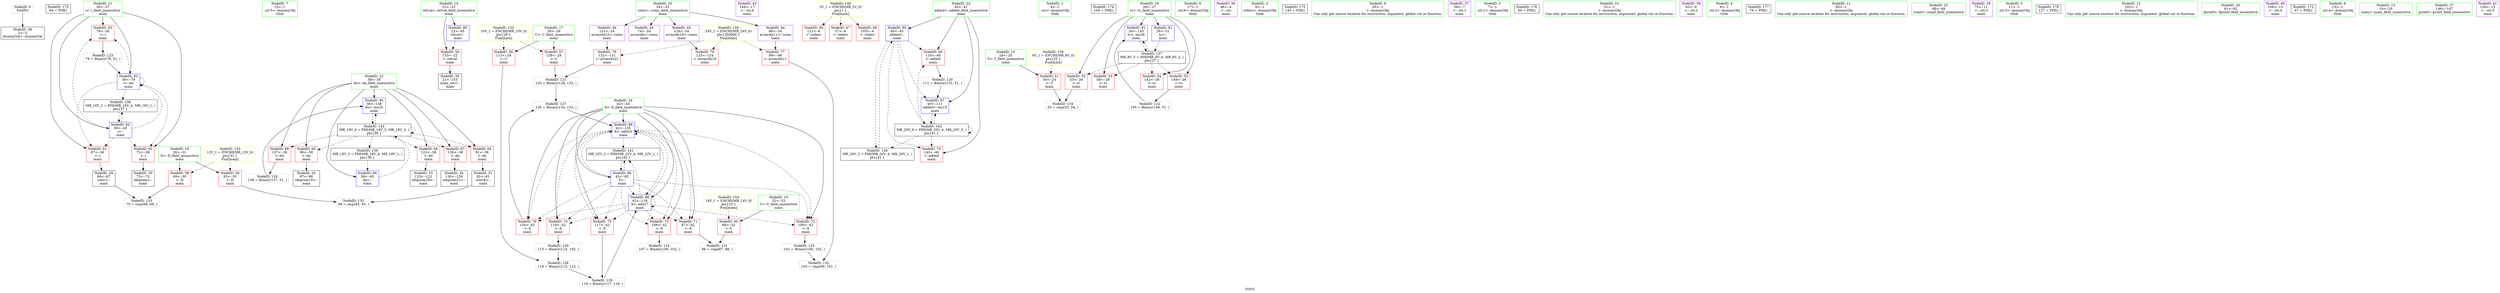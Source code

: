 digraph "SVFG" {
	label="SVFG";

	Node0x556f9390a000 [shape=record,color=grey,label="{NodeID: 0\nNullPtr}"];
	Node0x556f9390a000 -> Node0x556f939200f0[style=solid];
	Node0x556f93938e10 [shape=record,color=black,label="{NodeID: 173\n64 = PHI()\n}"];
	Node0x556f93923f90 [shape=record,color=blue,label="{NodeID: 90\n38\<--138\ndn\<--inc25\nmain\n}"];
	Node0x556f93923f90 -> Node0x556f9392f190[style=dashed];
	Node0x556f93908f80 [shape=record,color=green,label="{NodeID: 7\n15\<--1\n.str.5\<--dummyObj\nGlob }"];
	Node0x556f9391f5e0 [shape=record,color=green,label="{NodeID: 14\n22\<--23\nretval\<--retval_field_insensitive\nmain\n}"];
	Node0x556f9391f5e0 -> Node0x556f9390a340[style=solid];
	Node0x556f9391f5e0 -> Node0x556f93923770[style=solid];
	Node0x556f9391fb10 [shape=record,color=green,label="{NodeID: 21\n36\<--37\ni\<--i_field_insensitive\nmain\n}"];
	Node0x556f9391fb10 -> Node0x556f93922800[style=solid];
	Node0x556f9391fb10 -> Node0x556f939228d0[style=solid];
	Node0x556f9391fb10 -> Node0x556f939229a0[style=solid];
	Node0x556f9391fb10 -> Node0x556f93923910[style=solid];
	Node0x556f9391fb10 -> Node0x556f939239e0[style=solid];
	Node0x556f939200f0 [shape=record,color=black,label="{NodeID: 28\n2\<--3\ndummyVal\<--dummyVal\n}"];
	Node0x556f939206d0 [shape=record,color=black,label="{NodeID: 35\n21\<--153\nmain_ret\<--\nmain\n}"];
	Node0x556f939269b0 [shape=record,color=grey,label="{NodeID: 125\n101 = Binary(100, 102, )\n}"];
	Node0x556f939269b0 -> Node0x556f93921e30[style=solid];
	Node0x556f93920c80 [shape=record,color=purple,label="{NodeID: 42\n144\<--17\n\<--.str.6\nmain\n}"];
	Node0x556f93921e30 [shape=record,color=grey,label="{NodeID: 132\n103 = cmp(99, 101, )\n}"];
	Node0x556f9390a270 [shape=record,color=red,label="{NodeID: 49\n121\<--6\n\<--stderr\nmain\n}"];
	Node0x556f9392d390 [shape=record,color=black,label="{NodeID: 139\nMR_18V_2 = PHI(MR_18V_4, MR_18V_1, )\npts\{39 \}\n}"];
	Node0x556f9392d390 -> Node0x556f93923ab0[style=dashed];
	Node0x556f939223f0 [shape=record,color=red,label="{NodeID: 56\n113\<--28\n\<--C\nmain\n}"];
	Node0x556f939223f0 -> Node0x556f93926e30[style=solid];
	Node0x556f939229a0 [shape=record,color=red,label="{NodeID: 63\n78\<--36\n\<--i\nmain\n}"];
	Node0x556f939229a0 -> Node0x556f939266b0[style=solid];
	Node0x556f93930f30 [shape=record,color=yellow,style=double,label="{NodeID: 153\n12V_1 = ENCHI(MR_12V_0)\npts\{31 \}\nFun[main]}"];
	Node0x556f93930f30 -> Node0x556f93922590[style=dashed];
	Node0x556f93930f30 -> Node0x556f93922660[style=dashed];
	Node0x556f93922f50 [shape=record,color=red,label="{NodeID: 70\n143\<--40\n\<--added\nmain\n}"];
	Node0x556f93923500 [shape=record,color=red,label="{NodeID: 77\n99\<--98\n\<--arrayidx11\nmain\n}"];
	Node0x556f93923500 -> Node0x556f93921e30[style=solid];
	Node0x556f93923ab0 [shape=record,color=blue,label="{NodeID: 84\n38\<--45\ndn\<--\nmain\n}"];
	Node0x556f93923ab0 -> Node0x556f9392f190[style=dashed];
	Node0x556f93909130 [shape=record,color=green,label="{NodeID: 1\n4\<--1\n.str\<--dummyObj\nGlob }"];
	Node0x556f93938f10 [shape=record,color=black,label="{NodeID: 174\n109 = PHI()\n}"];
	Node0x556f93924060 [shape=record,color=blue,label="{NodeID: 91\n26\<--150\ntc\<--inc28\nmain\n}"];
	Node0x556f93924060 -> Node0x556f9392c990[style=dashed];
	Node0x556f9391ef70 [shape=record,color=green,label="{NodeID: 8\n17\<--1\n.str.6\<--dummyObj\nGlob }"];
	Node0x556f9391f670 [shape=record,color=green,label="{NodeID: 15\n24\<--25\nT\<--T_field_insensitive\nmain\n}"];
	Node0x556f9391f670 -> Node0x556f9390a410[style=solid];
	Node0x556f9391fbe0 [shape=record,color=green,label="{NodeID: 22\n38\<--39\ndn\<--dn_field_insensitive\nmain\n}"];
	Node0x556f9391fbe0 -> Node0x556f93922a70[style=solid];
	Node0x556f9391fbe0 -> Node0x556f93922b40[style=solid];
	Node0x556f9391fbe0 -> Node0x556f93922c10[style=solid];
	Node0x556f9391fbe0 -> Node0x556f93922ce0[style=solid];
	Node0x556f9391fbe0 -> Node0x556f93922db0[style=solid];
	Node0x556f9391fbe0 -> Node0x556f93923ab0[style=solid];
	Node0x556f9391fbe0 -> Node0x556f93923f90[style=solid];
	Node0x556f939201f0 [shape=record,color=black,label="{NodeID: 29\n68\<--67\nconv\<--\nmain\n}"];
	Node0x556f939201f0 -> Node0x556f93921fb0[style=solid];
	Node0x556f939207a0 [shape=record,color=purple,label="{NodeID: 36\n46\<--4\n\<--.str\nmain\n}"];
	Node0x556f93926b30 [shape=record,color=grey,label="{NodeID: 126\n138 = Binary(137, 51, )\n}"];
	Node0x556f93926b30 -> Node0x556f93923f90[style=solid];
	Node0x556f93920d50 [shape=record,color=purple,label="{NodeID: 43\n74\<--34\narrayidx\<--coins\nmain\n}"];
	Node0x556f93921fb0 [shape=record,color=grey,label="{NodeID: 133\n70 = cmp(68, 69, )\n}"];
	Node0x556f9390a340 [shape=record,color=red,label="{NodeID: 50\n153\<--22\n\<--retval\nmain\n}"];
	Node0x556f9390a340 -> Node0x556f939206d0[style=solid];
	Node0x556f9392d890 [shape=record,color=black,label="{NodeID: 140\nMR_20V_2 = PHI(MR_20V_4, MR_20V_1, )\npts\{41 \}\n}"];
	Node0x556f9392d890 -> Node0x556f93923b80[style=dashed];
	Node0x556f939224c0 [shape=record,color=red,label="{NodeID: 57\n128\<--28\n\<--C\nmain\n}"];
	Node0x556f939224c0 -> Node0x556f939263b0[style=solid];
	Node0x556f93922a70 [shape=record,color=red,label="{NodeID: 64\n91\<--38\n\<--dn\nmain\n}"];
	Node0x556f93922a70 -> Node0x556f93920390[style=solid];
	Node0x556f93931010 [shape=record,color=yellow,style=double,label="{NodeID: 154\n14V_1 = ENCHI(MR_14V_0)\npts\{33 \}\nFun[main]}"];
	Node0x556f93931010 -> Node0x556f93922730[style=dashed];
	Node0x556f93923020 [shape=record,color=red,label="{NodeID: 71\n87\<--42\n\<--X\nmain\n}"];
	Node0x556f93923020 -> Node0x556f93921cb0[style=solid];
	Node0x556f939235d0 [shape=record,color=red,label="{NodeID: 78\n125\<--124\n\<--arrayidx19\nmain\n}"];
	Node0x556f93923b80 [shape=record,color=blue,label="{NodeID: 85\n40\<--45\nadded\<--\nmain\n}"];
	Node0x556f93923b80 -> Node0x556f93922e80[style=dashed];
	Node0x556f93923b80 -> Node0x556f93922f50[style=dashed];
	Node0x556f93923b80 -> Node0x556f93923d20[style=dashed];
	Node0x556f93923b80 -> Node0x556f9392d890[style=dashed];
	Node0x556f93923b80 -> Node0x556f9392e790[style=dashed];
	Node0x556f93908d70 [shape=record,color=green,label="{NodeID: 2\n6\<--1\nstderr\<--dummyObj\nGlob }"];
	Node0x556f939392c0 [shape=record,color=black,label="{NodeID: 175\n145 = PHI()\n}"];
	Node0x556f9391f000 [shape=record,color=green,label="{NodeID: 9\n45\<--1\n\<--dummyObj\nCan only get source location for instruction, argument, global var or function.}"];
	Node0x556f9391f700 [shape=record,color=green,label="{NodeID: 16\n26\<--27\ntc\<--tc_field_insensitive\nmain\n}"];
	Node0x556f9391f700 -> Node0x556f9390a4e0[style=solid];
	Node0x556f9391f700 -> Node0x556f93922180[style=solid];
	Node0x556f9391f700 -> Node0x556f93922250[style=solid];
	Node0x556f9391f700 -> Node0x556f93922320[style=solid];
	Node0x556f9391f700 -> Node0x556f93923840[style=solid];
	Node0x556f9391f700 -> Node0x556f93924060[style=solid];
	Node0x556f9391fcb0 [shape=record,color=green,label="{NodeID: 23\n40\<--41\nadded\<--added_field_insensitive\nmain\n}"];
	Node0x556f9391fcb0 -> Node0x556f93922e80[style=solid];
	Node0x556f9391fcb0 -> Node0x556f93922f50[style=solid];
	Node0x556f9391fcb0 -> Node0x556f93923b80[style=solid];
	Node0x556f9391fcb0 -> Node0x556f93923d20[style=solid];
	Node0x556f939202c0 [shape=record,color=black,label="{NodeID: 30\n73\<--72\nidxprom\<--\nmain\n}"];
	Node0x556f93926230 [shape=record,color=grey,label="{NodeID: 120\n111 = Binary(110, 51, )\n}"];
	Node0x556f93926230 -> Node0x556f93923d20[style=solid];
	Node0x556f93920870 [shape=record,color=purple,label="{NodeID: 37\n59\<--7\n\<--.str.1\nmain\n}"];
	Node0x556f93926cb0 [shape=record,color=grey,label="{NodeID: 127\n135 = Binary(134, 133, )\n}"];
	Node0x556f93926cb0 -> Node0x556f93923ec0[style=solid];
	Node0x556f93920e20 [shape=record,color=purple,label="{NodeID: 44\n98\<--34\narrayidx11\<--coins\nmain\n}"];
	Node0x556f93920e20 -> Node0x556f93923500[style=solid];
	Node0x556f93927f80 [shape=record,color=grey,label="{NodeID: 134\n55 = cmp(53, 54, )\n}"];
	Node0x556f9390a410 [shape=record,color=red,label="{NodeID: 51\n54\<--24\n\<--T\nmain\n}"];
	Node0x556f9390a410 -> Node0x556f93927f80[style=solid];
	Node0x556f9392dd90 [shape=record,color=black,label="{NodeID: 141\nMR_22V_2 = PHI(MR_22V_4, MR_22V_1, )\npts\{43 \}\n}"];
	Node0x556f9392dd90 -> Node0x556f93923c50[style=dashed];
	Node0x556f93922590 [shape=record,color=red,label="{NodeID: 58\n69\<--30\n\<--D\nmain\n}"];
	Node0x556f93922590 -> Node0x556f93921fb0[style=solid];
	Node0x556f93930090 [shape=record,color=yellow,style=double,label="{NodeID: 148\n2V_1 = ENCHI(MR_2V_0)\npts\{1 \}\nFun[main]}"];
	Node0x556f93930090 -> Node0x556f93921090[style=dashed];
	Node0x556f93930090 -> Node0x556f9390a1a0[style=dashed];
	Node0x556f93930090 -> Node0x556f9390a270[style=dashed];
	Node0x556f93922b40 [shape=record,color=red,label="{NodeID: 65\n96\<--38\n\<--dn\nmain\n}"];
	Node0x556f93922b40 -> Node0x556f93920460[style=solid];
	Node0x556f939230f0 [shape=record,color=red,label="{NodeID: 72\n100\<--42\n\<--X\nmain\n}"];
	Node0x556f939230f0 -> Node0x556f939269b0[style=solid];
	Node0x556f939236a0 [shape=record,color=red,label="{NodeID: 79\n132\<--131\n\<--arrayidx22\nmain\n}"];
	Node0x556f939236a0 -> Node0x556f939263b0[style=solid];
	Node0x556f93923c50 [shape=record,color=blue,label="{NodeID: 86\n42\<--85\nX\<--\nmain\n}"];
	Node0x556f93923c50 -> Node0x556f93923020[style=dashed];
	Node0x556f93923c50 -> Node0x556f939230f0[style=dashed];
	Node0x556f93923c50 -> Node0x556f939231c0[style=dashed];
	Node0x556f93923c50 -> Node0x556f93923290[style=dashed];
	Node0x556f93923c50 -> Node0x556f93923360[style=dashed];
	Node0x556f93923c50 -> Node0x556f93923430[style=dashed];
	Node0x556f93923c50 -> Node0x556f93923df0[style=dashed];
	Node0x556f93923c50 -> Node0x556f93923ec0[style=dashed];
	Node0x556f93923c50 -> Node0x556f9392dd90[style=dashed];
	Node0x556f93908e00 [shape=record,color=green,label="{NodeID: 3\n7\<--1\n.str.1\<--dummyObj\nGlob }"];
	Node0x556f939393c0 [shape=record,color=black,label="{NodeID: 176\n60 = PHI()\n}"];
	Node0x556f9391f0d0 [shape=record,color=green,label="{NodeID: 10\n51\<--1\n\<--dummyObj\nCan only get source location for instruction, argument, global var or function.}"];
	Node0x556f9391f7d0 [shape=record,color=green,label="{NodeID: 17\n28\<--29\nC\<--C_field_insensitive\nmain\n}"];
	Node0x556f9391f7d0 -> Node0x556f939223f0[style=solid];
	Node0x556f9391f7d0 -> Node0x556f939224c0[style=solid];
	Node0x556f9391fd80 [shape=record,color=green,label="{NodeID: 24\n42\<--43\nX\<--X_field_insensitive\nmain\n}"];
	Node0x556f9391fd80 -> Node0x556f93923020[style=solid];
	Node0x556f9391fd80 -> Node0x556f939230f0[style=solid];
	Node0x556f9391fd80 -> Node0x556f939231c0[style=solid];
	Node0x556f9391fd80 -> Node0x556f93923290[style=solid];
	Node0x556f9391fd80 -> Node0x556f93923360[style=solid];
	Node0x556f9391fd80 -> Node0x556f93923430[style=solid];
	Node0x556f9391fd80 -> Node0x556f93923c50[style=solid];
	Node0x556f9391fd80 -> Node0x556f93923df0[style=solid];
	Node0x556f9391fd80 -> Node0x556f93923ec0[style=solid];
	Node0x556f93920390 [shape=record,color=black,label="{NodeID: 31\n92\<--91\nconv8\<--\nmain\n}"];
	Node0x556f93920390 -> Node0x556f939280c0[style=solid];
	Node0x556f939263b0 [shape=record,color=grey,label="{NodeID: 121\n133 = Binary(128, 132, )\n}"];
	Node0x556f939263b0 -> Node0x556f93926cb0[style=solid];
	Node0x556f93920940 [shape=record,color=purple,label="{NodeID: 38\n63\<--9\n\<--.str.2\nmain\n}"];
	Node0x556f93926e30 [shape=record,color=grey,label="{NodeID: 128\n116 = Binary(113, 115, )\n}"];
	Node0x556f93926e30 -> Node0x556f939219b0[style=solid];
	Node0x556f93920ef0 [shape=record,color=purple,label="{NodeID: 45\n124\<--34\narrayidx19\<--coins\nmain\n}"];
	Node0x556f93920ef0 -> Node0x556f939235d0[style=solid];
	Node0x556f939280c0 [shape=record,color=grey,label="{NodeID: 135\n94 = cmp(92, 93, )\n}"];
	Node0x556f9390a4e0 [shape=record,color=red,label="{NodeID: 52\n53\<--26\n\<--tc\nmain\n}"];
	Node0x556f9390a4e0 -> Node0x556f93927f80[style=solid];
	Node0x556f93922660 [shape=record,color=red,label="{NodeID: 59\n93\<--30\n\<--D\nmain\n}"];
	Node0x556f93922660 -> Node0x556f939280c0[style=solid];
	Node0x556f93922c10 [shape=record,color=red,label="{NodeID: 66\n122\<--38\n\<--dn\nmain\n}"];
	Node0x556f93922c10 -> Node0x556f93920530[style=solid];
	Node0x556f939231c0 [shape=record,color=red,label="{NodeID: 73\n106\<--42\n\<--X\nmain\n}"];
	Node0x556f939231c0 -> Node0x556f93926830[style=solid];
	Node0x556f93923770 [shape=record,color=blue,label="{NodeID: 80\n22\<--45\nretval\<--\nmain\n}"];
	Node0x556f93923770 -> Node0x556f9390a340[style=dashed];
	Node0x556f93923d20 [shape=record,color=blue,label="{NodeID: 87\n40\<--111\nadded\<--inc15\nmain\n}"];
	Node0x556f93923d20 -> Node0x556f9392e790[style=dashed];
	Node0x556f9391ec30 [shape=record,color=green,label="{NodeID: 4\n9\<--1\n.str.2\<--dummyObj\nGlob }"];
	Node0x556f939394c0 [shape=record,color=black,label="{NodeID: 177\n76 = PHI()\n}"];
	Node0x556f93909460 [shape=record,color=green,label="{NodeID: 11\n85\<--1\n\<--dummyObj\nCan only get source location for instruction, argument, global var or function.}"];
	Node0x556f9391f8a0 [shape=record,color=green,label="{NodeID: 18\n30\<--31\nD\<--D_field_insensitive\nmain\n}"];
	Node0x556f9391f8a0 -> Node0x556f93922590[style=solid];
	Node0x556f9391f8a0 -> Node0x556f93922660[style=solid];
	Node0x556f9391fe50 [shape=record,color=green,label="{NodeID: 25\n48\<--49\nscanf\<--scanf_field_insensitive\n}"];
	Node0x556f93920460 [shape=record,color=black,label="{NodeID: 32\n97\<--96\nidxprom10\<--\nmain\n}"];
	Node0x556f93926530 [shape=record,color=grey,label="{NodeID: 122\n150 = Binary(149, 51, )\n}"];
	Node0x556f93926530 -> Node0x556f93924060[style=solid];
	Node0x556f93920a10 [shape=record,color=purple,label="{NodeID: 39\n75\<--11\n\<--.str.3\nmain\n}"];
	Node0x556f939219b0 [shape=record,color=grey,label="{NodeID: 129\n118 = Binary(117, 116, )\n}"];
	Node0x556f939219b0 -> Node0x556f93923df0[style=solid];
	Node0x556f93920fc0 [shape=record,color=purple,label="{NodeID: 46\n131\<--34\narrayidx22\<--coins\nmain\n}"];
	Node0x556f93920fc0 -> Node0x556f939236a0[style=solid];
	Node0x556f93922180 [shape=record,color=red,label="{NodeID: 53\n58\<--26\n\<--tc\nmain\n}"];
	Node0x556f9392e790 [shape=record,color=black,label="{NodeID: 143\nMR_20V_6 = PHI(MR_20V_4, MR_20V_5, )\npts\{41 \}\n}"];
	Node0x556f9392e790 -> Node0x556f93922e80[style=dashed];
	Node0x556f9392e790 -> Node0x556f93922f50[style=dashed];
	Node0x556f9392e790 -> Node0x556f93923d20[style=dashed];
	Node0x556f9392e790 -> Node0x556f9392d890[style=dashed];
	Node0x556f9392e790 -> Node0x556f9392e790[style=dashed];
	Node0x556f93922730 [shape=record,color=red,label="{NodeID: 60\n88\<--32\n\<--V\nmain\n}"];
	Node0x556f93922730 -> Node0x556f93921cb0[style=solid];
	Node0x556f93930c90 [shape=record,color=yellow,style=double,label="{NodeID: 150\n6V_1 = ENCHI(MR_6V_0)\npts\{25 \}\nFun[main]}"];
	Node0x556f93930c90 -> Node0x556f9390a410[style=dashed];
	Node0x556f93922ce0 [shape=record,color=red,label="{NodeID: 67\n129\<--38\n\<--dn\nmain\n}"];
	Node0x556f93922ce0 -> Node0x556f93920600[style=solid];
	Node0x556f93923290 [shape=record,color=red,label="{NodeID: 74\n114\<--42\n\<--X\nmain\n}"];
	Node0x556f93923290 -> Node0x556f93921b30[style=solid];
	Node0x556f93923840 [shape=record,color=blue,label="{NodeID: 81\n26\<--51\ntc\<--\nmain\n}"];
	Node0x556f93923840 -> Node0x556f9392c990[style=dashed];
	Node0x556f93923df0 [shape=record,color=blue,label="{NodeID: 88\n42\<--118\nX\<--add17\nmain\n}"];
	Node0x556f93923df0 -> Node0x556f93923020[style=dashed];
	Node0x556f93923df0 -> Node0x556f939230f0[style=dashed];
	Node0x556f93923df0 -> Node0x556f939231c0[style=dashed];
	Node0x556f93923df0 -> Node0x556f93923290[style=dashed];
	Node0x556f93923df0 -> Node0x556f93923360[style=dashed];
	Node0x556f93923df0 -> Node0x556f93923430[style=dashed];
	Node0x556f93923df0 -> Node0x556f93923df0[style=dashed];
	Node0x556f93923df0 -> Node0x556f93923ec0[style=dashed];
	Node0x556f93923df0 -> Node0x556f9392dd90[style=dashed];
	Node0x556f9391ecc0 [shape=record,color=green,label="{NodeID: 5\n11\<--1\n.str.3\<--dummyObj\nGlob }"];
	Node0x556f939395c0 [shape=record,color=black,label="{NodeID: 178\n127 = PHI()\n}"];
	Node0x556f93909560 [shape=record,color=green,label="{NodeID: 12\n102\<--1\n\<--dummyObj\nCan only get source location for instruction, argument, global var or function.}"];
	Node0x556f9391f970 [shape=record,color=green,label="{NodeID: 19\n32\<--33\nV\<--V_field_insensitive\nmain\n}"];
	Node0x556f9391f970 -> Node0x556f93922730[style=solid];
	Node0x556f9391ff20 [shape=record,color=green,label="{NodeID: 26\n61\<--62\nfprintf\<--fprintf_field_insensitive\n}"];
	Node0x556f93920530 [shape=record,color=black,label="{NodeID: 33\n123\<--122\nidxprom18\<--\nmain\n}"];
	Node0x556f939266b0 [shape=record,color=grey,label="{NodeID: 123\n79 = Binary(78, 51, )\n}"];
	Node0x556f939266b0 -> Node0x556f939239e0[style=solid];
	Node0x556f93920ae0 [shape=record,color=purple,label="{NodeID: 40\n108\<--13\n\<--.str.4\nmain\n}"];
	Node0x556f93921b30 [shape=record,color=grey,label="{NodeID: 130\n115 = Binary(114, 102, )\n}"];
	Node0x556f93921b30 -> Node0x556f93926e30[style=solid];
	Node0x556f93921090 [shape=record,color=red,label="{NodeID: 47\n57\<--6\n\<--stderr\nmain\n}"];
	Node0x556f9392c990 [shape=record,color=black,label="{NodeID: 137\nMR_8V_3 = PHI(MR_8V_4, MR_8V_2, )\npts\{27 \}\n}"];
	Node0x556f9392c990 -> Node0x556f9390a4e0[style=dashed];
	Node0x556f9392c990 -> Node0x556f93922180[style=dashed];
	Node0x556f9392c990 -> Node0x556f93922250[style=dashed];
	Node0x556f9392c990 -> Node0x556f93922320[style=dashed];
	Node0x556f9392c990 -> Node0x556f93924060[style=dashed];
	Node0x556f93922250 [shape=record,color=red,label="{NodeID: 54\n142\<--26\n\<--tc\nmain\n}"];
	Node0x556f93922800 [shape=record,color=red,label="{NodeID: 61\n67\<--36\n\<--i\nmain\n}"];
	Node0x556f93922800 -> Node0x556f939201f0[style=solid];
	Node0x556f93922db0 [shape=record,color=red,label="{NodeID: 68\n137\<--38\n\<--dn\nmain\n}"];
	Node0x556f93922db0 -> Node0x556f93926b30[style=solid];
	Node0x556f93923360 [shape=record,color=red,label="{NodeID: 75\n117\<--42\n\<--X\nmain\n}"];
	Node0x556f93923360 -> Node0x556f939219b0[style=solid];
	Node0x556f93923910 [shape=record,color=blue,label="{NodeID: 82\n36\<--45\ni\<--\nmain\n}"];
	Node0x556f93923910 -> Node0x556f93922800[style=dashed];
	Node0x556f93923910 -> Node0x556f939228d0[style=dashed];
	Node0x556f93923910 -> Node0x556f939229a0[style=dashed];
	Node0x556f93923910 -> Node0x556f939239e0[style=dashed];
	Node0x556f93923910 -> Node0x556f9392ce90[style=dashed];
	Node0x556f93938d10 [shape=record,color=black,label="{NodeID: 172\n47 = PHI()\n}"];
	Node0x556f93923ec0 [shape=record,color=blue,label="{NodeID: 89\n42\<--135\nX\<--add24\nmain\n}"];
	Node0x556f93923ec0 -> Node0x556f93923020[style=dashed];
	Node0x556f93923ec0 -> Node0x556f939230f0[style=dashed];
	Node0x556f93923ec0 -> Node0x556f939231c0[style=dashed];
	Node0x556f93923ec0 -> Node0x556f93923290[style=dashed];
	Node0x556f93923ec0 -> Node0x556f93923360[style=dashed];
	Node0x556f93923ec0 -> Node0x556f93923430[style=dashed];
	Node0x556f93923ec0 -> Node0x556f93923df0[style=dashed];
	Node0x556f93923ec0 -> Node0x556f93923ec0[style=dashed];
	Node0x556f93923ec0 -> Node0x556f9392dd90[style=dashed];
	Node0x556f93908ef0 [shape=record,color=green,label="{NodeID: 6\n13\<--1\n.str.4\<--dummyObj\nGlob }"];
	Node0x556f9391f550 [shape=record,color=green,label="{NodeID: 13\n19\<--20\nmain\<--main_field_insensitive\n}"];
	Node0x556f9391fa40 [shape=record,color=green,label="{NodeID: 20\n34\<--35\ncoins\<--coins_field_insensitive\nmain\n}"];
	Node0x556f9391fa40 -> Node0x556f93920d50[style=solid];
	Node0x556f9391fa40 -> Node0x556f93920e20[style=solid];
	Node0x556f9391fa40 -> Node0x556f93920ef0[style=solid];
	Node0x556f9391fa40 -> Node0x556f93920fc0[style=solid];
	Node0x556f9391fff0 [shape=record,color=green,label="{NodeID: 27\n146\<--147\nprintf\<--printf_field_insensitive\n}"];
	Node0x556f93920600 [shape=record,color=black,label="{NodeID: 34\n130\<--129\nidxprom21\<--\nmain\n}"];
	Node0x556f93926830 [shape=record,color=grey,label="{NodeID: 124\n107 = Binary(106, 102, )\n}"];
	Node0x556f93920bb0 [shape=record,color=purple,label="{NodeID: 41\n126\<--15\n\<--.str.5\nmain\n}"];
	Node0x556f93921cb0 [shape=record,color=grey,label="{NodeID: 131\n89 = cmp(87, 88, )\n}"];
	Node0x556f9390a1a0 [shape=record,color=red,label="{NodeID: 48\n105\<--6\n\<--stderr\nmain\n}"];
	Node0x556f9392ce90 [shape=record,color=black,label="{NodeID: 138\nMR_16V_2 = PHI(MR_16V_4, MR_16V_1, )\npts\{37 \}\n}"];
	Node0x556f9392ce90 -> Node0x556f93923910[style=dashed];
	Node0x556f93922320 [shape=record,color=red,label="{NodeID: 55\n149\<--26\n\<--tc\nmain\n}"];
	Node0x556f93922320 -> Node0x556f93926530[style=solid];
	Node0x556f9392f190 [shape=record,color=black,label="{NodeID: 145\nMR_18V_4 = PHI(MR_18V_5, MR_18V_3, )\npts\{39 \}\n}"];
	Node0x556f9392f190 -> Node0x556f93922a70[style=dashed];
	Node0x556f9392f190 -> Node0x556f93922b40[style=dashed];
	Node0x556f9392f190 -> Node0x556f93922c10[style=dashed];
	Node0x556f9392f190 -> Node0x556f93922ce0[style=dashed];
	Node0x556f9392f190 -> Node0x556f93922db0[style=dashed];
	Node0x556f9392f190 -> Node0x556f93923f90[style=dashed];
	Node0x556f9392f190 -> Node0x556f9392d390[style=dashed];
	Node0x556f9392f190 -> Node0x556f9392f190[style=dashed];
	Node0x556f939228d0 [shape=record,color=red,label="{NodeID: 62\n72\<--36\n\<--i\nmain\n}"];
	Node0x556f939228d0 -> Node0x556f939202c0[style=solid];
	Node0x556f93930e50 [shape=record,color=yellow,style=double,label="{NodeID: 152\n10V_1 = ENCHI(MR_10V_0)\npts\{29 \}\nFun[main]}"];
	Node0x556f93930e50 -> Node0x556f939223f0[style=dashed];
	Node0x556f93930e50 -> Node0x556f939224c0[style=dashed];
	Node0x556f93922e80 [shape=record,color=red,label="{NodeID: 69\n110\<--40\n\<--added\nmain\n}"];
	Node0x556f93922e80 -> Node0x556f93926230[style=solid];
	Node0x556f93931470 [shape=record,color=yellow,style=double,label="{NodeID: 159\n24V_1 = ENCHI(MR_24V_0)\npts\{350000 \}\nFun[main]}"];
	Node0x556f93931470 -> Node0x556f93923500[style=dashed];
	Node0x556f93931470 -> Node0x556f939235d0[style=dashed];
	Node0x556f93931470 -> Node0x556f939236a0[style=dashed];
	Node0x556f93923430 [shape=record,color=red,label="{NodeID: 76\n134\<--42\n\<--X\nmain\n}"];
	Node0x556f93923430 -> Node0x556f93926cb0[style=solid];
	Node0x556f939239e0 [shape=record,color=blue,label="{NodeID: 83\n36\<--79\ni\<--inc\nmain\n}"];
	Node0x556f939239e0 -> Node0x556f93922800[style=dashed];
	Node0x556f939239e0 -> Node0x556f939228d0[style=dashed];
	Node0x556f939239e0 -> Node0x556f939229a0[style=dashed];
	Node0x556f939239e0 -> Node0x556f939239e0[style=dashed];
	Node0x556f939239e0 -> Node0x556f9392ce90[style=dashed];
}

